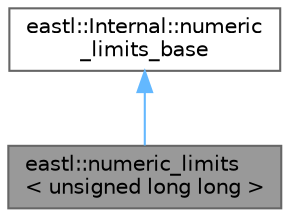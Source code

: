 digraph "eastl::numeric_limits&lt; unsigned long long &gt;"
{
 // LATEX_PDF_SIZE
  bgcolor="transparent";
  edge [fontname=Helvetica,fontsize=10,labelfontname=Helvetica,labelfontsize=10];
  node [fontname=Helvetica,fontsize=10,shape=box,height=0.2,width=0.4];
  Node1 [id="Node000001",label="eastl::numeric_limits\l\< unsigned long long \>",height=0.2,width=0.4,color="gray40", fillcolor="grey60", style="filled", fontcolor="black",tooltip=" "];
  Node2 -> Node1 [id="edge2_Node000001_Node000002",dir="back",color="steelblue1",style="solid",tooltip=" "];
  Node2 [id="Node000002",label="eastl::Internal::numeric\l_limits_base",height=0.2,width=0.4,color="gray40", fillcolor="white", style="filled",URL="$structeastl_1_1_internal_1_1numeric__limits__base.html",tooltip=" "];
}
